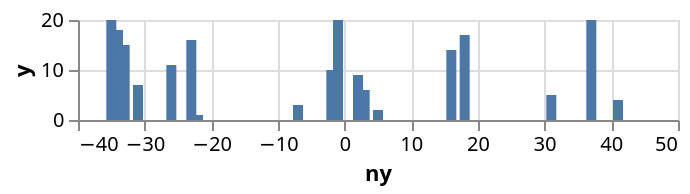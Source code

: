 {
    "$schema": "https://vega.github.io/schema/vega-lite/v2.json",
    "description": "Bar graph showing the row number for each of the cells",
    "width": 300,
    "height": 50,
    "data": {
        "values": [
            { "x": 1, "y": 28 }, { "x": 2, "y": 55 },
            { "x": 3, "y": 43 }, { "x": 4, "y": 91 },
            { "x": 5, "y": 81 }, { "x": 6, "y": 53 },
            { "x": 7, "y": 19 }, { "x": 8, "y": 87 },
            { "x": 9, "y": 52 }, { "x": 10, "y": 48 },
            { "x": 11, "y": 24 }, { "x": 12, "y": 49 },
            { "x": 13, "y": 87 }, { "x": 14, "y": 66 },
            { "x": 15, "y": 17 }, { "x": 16, "y": 27 },
            { "x": 17, "y": 68 }, { "x": 18, "y": 16 },
            { "x": 19, "y": 49 }, { "x": 20, "y": 15 }
        ]
    },
    "layer": [{
        "transform": [{
                "calculate": "datum.y - 50",
                "as": "ny"
            },
            {
                "window": [{
                    "op": "row_number",
                    "as": "RowNumber"
                }]
            }
        ],
        "mark": { "type": "bar", "clip": true },
        "encoding": {
            "x": {
                "field": "ny",
                "type": "quantitative"
            },
            "y": {
                "field": "x",
                "type": "quantitative",
                "scale": { "domain": [0, 20] },
                "axis": { "title": "y" }
            }
        }
    }]
}